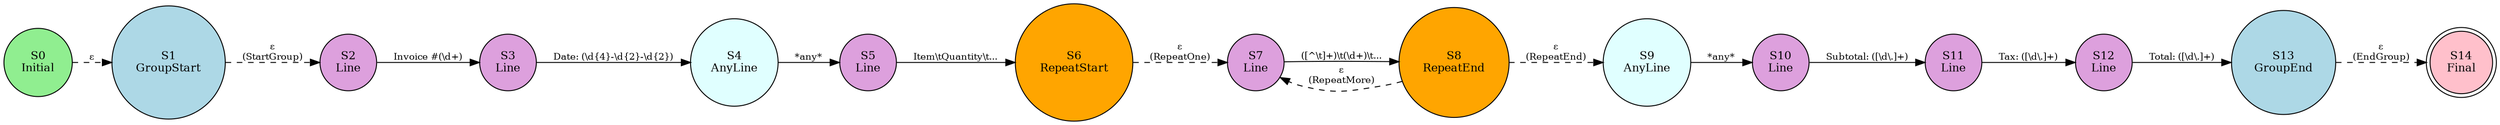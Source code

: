 digraph InvoiceNFA {
    // Graph properties
    rankdir=LR;
    node [shape=circle, fontsize=12];
    edge [fontsize=10];

    // Define node styles
    S0 [style=filled, fillcolor=lightgreen, label="S0\nInitial"];
    S1 [style=filled, fillcolor=lightblue, label="S1\nGroupStart"];
    S2 [style=filled, fillcolor=plum, label="S2\nLine"];
    S3 [style=filled, fillcolor=plum, label="S3\nLine"];
    S4 [style=filled, fillcolor=lightcyan, label="S4\nAnyLine"];
    S5 [style=filled, fillcolor=plum, label="S5\nLine"];
    S6 [style=filled, fillcolor=orange, label="S6\nRepeatStart"];
    S7 [style=filled, fillcolor=plum, label="S7\nLine"];
    S8 [style=filled, fillcolor=orange, label="S8\nRepeatEnd"];
    S9 [style=filled, fillcolor=lightcyan, label="S9\nAnyLine"];
    S10 [style=filled, fillcolor=plum, label="S10\nLine"];
    S11 [style=filled, fillcolor=plum, label="S11\nLine"];
    S12 [style=filled, fillcolor=plum, label="S12\nLine"];
    S13 [style=filled, fillcolor=lightblue, label="S13\nGroupEnd"];
    S14 [style=filled, fillcolor=pink, label="S14\nFinal", shape=doublecircle];

    // Define transitions
    S0 -> S1 [label="ε", style=dashed];
    S1 -> S2 [label="ε\n(StartGroup)", style=dashed];
    S2 -> S3 [label="Invoice #(\\d+)"];
    S3 -> S4 [label="Date: (\\d{4}-\\d{2}-\\d{2})"];
    S4 -> S5 [label="*any*"];
    S5 -> S6 [label="Item\\tQuantity\\t..."];
    S6 -> S7 [label="ε\n(RepeatOne)", style=dashed];
    S7 -> S8 [label="([^\\t]+)\\t(\\d+)\\t..."];
    S8 -> S7 [label="ε\n(RepeatMore)", style=dashed];
    S8 -> S9 [label="ε\n(RepeatEnd)", style=dashed];
    S9 -> S10 [label="*any*"];
    S10 -> S11 [label="Subtotal: ([\\d\\.]+)"];
    S11 -> S12 [label="Tax: ([\\d\\.]+)"];
    S12 -> S13 [label="Total: ([\\d\\.]+)"];
    S13 -> S14 [label="ε\n(EndGroup)", style=dashed];
}